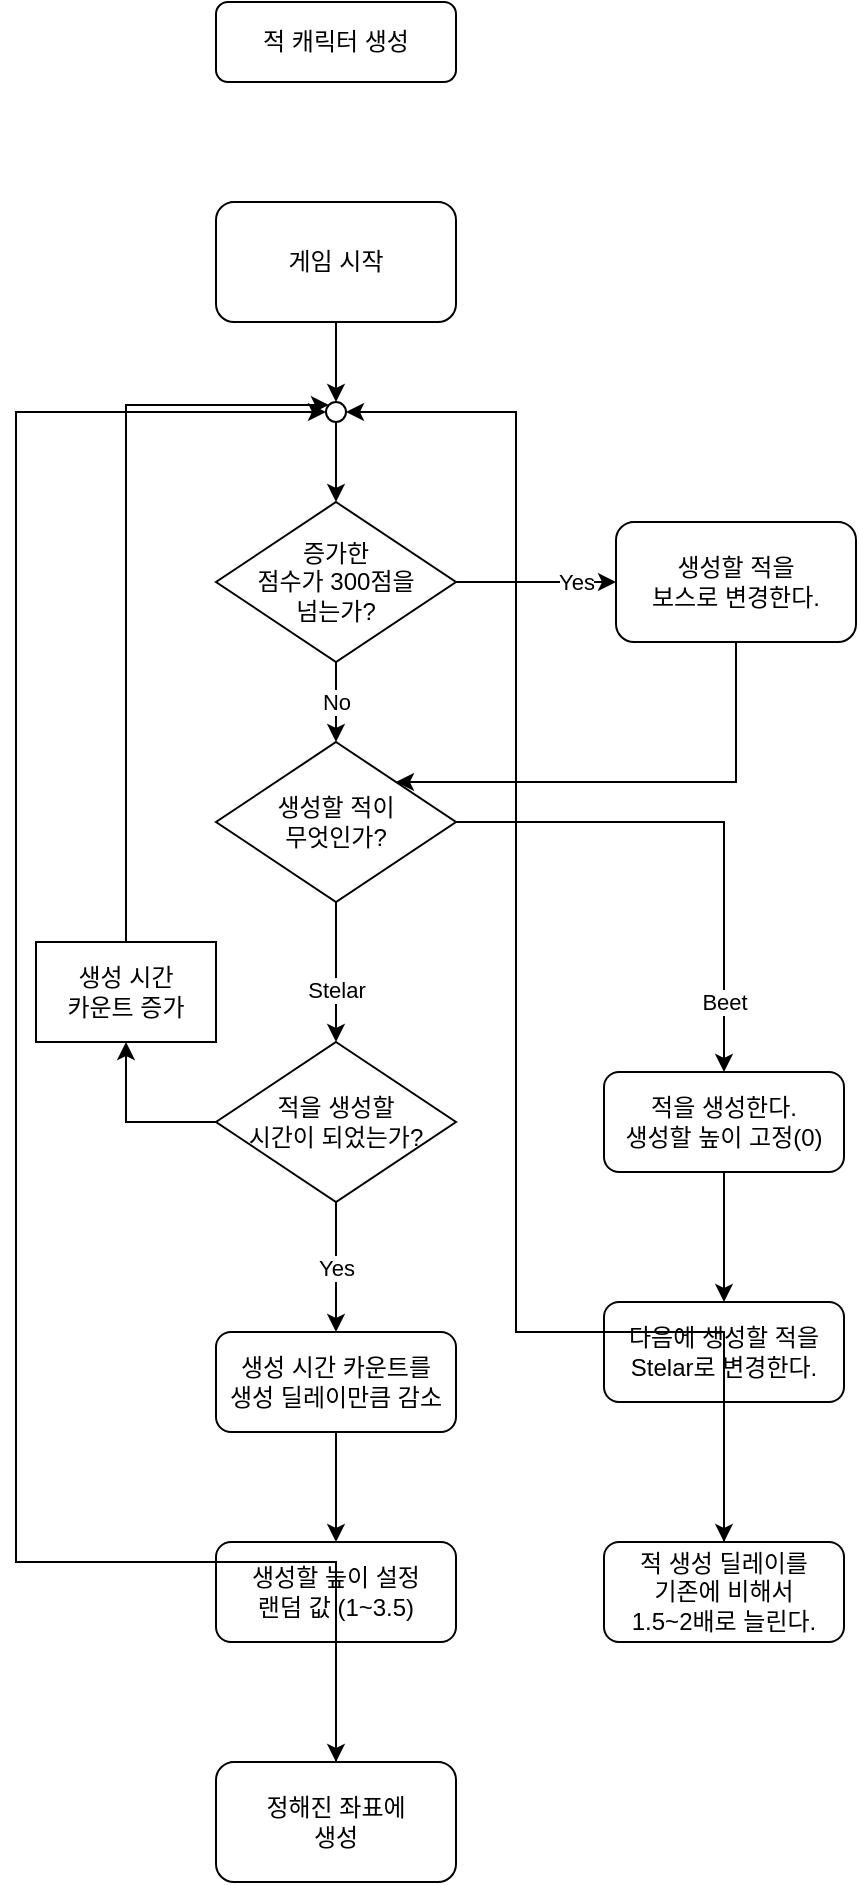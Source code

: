 <mxfile version="13.9.9" type="device"><diagram id="C5RBs43oDa-KdzZeNtuy" name="Page-1"><mxGraphModel dx="1422" dy="822" grid="1" gridSize="10" guides="1" tooltips="1" connect="1" arrows="1" fold="1" page="1" pageScale="1" pageWidth="827" pageHeight="1169" math="0" shadow="0"><root><mxCell id="WIyWlLk6GJQsqaUBKTNV-0"/><mxCell id="WIyWlLk6GJQsqaUBKTNV-1" parent="WIyWlLk6GJQsqaUBKTNV-0"/><mxCell id="WIyWlLk6GJQsqaUBKTNV-3" value="적 캐릭터 생성&lt;br&gt;" style="rounded=1;whiteSpace=wrap;html=1;fontSize=12;glass=0;strokeWidth=1;shadow=0;" parent="WIyWlLk6GJQsqaUBKTNV-1" vertex="1"><mxGeometry x="340" y="50" width="120" height="40" as="geometry"/></mxCell><mxCell id="t6NzTn_UX4A5jjFNVoeQ-4" value="" style="edgeStyle=orthogonalEdgeStyle;rounded=0;orthogonalLoop=1;jettySize=auto;html=1;entryX=0.5;entryY=0;entryDx=0;entryDy=0;" edge="1" parent="WIyWlLk6GJQsqaUBKTNV-1" source="daPo8xI4Qkw1cmsQ3q_K-0" target="t6NzTn_UX4A5jjFNVoeQ-10"><mxGeometry relative="1" as="geometry"/></mxCell><mxCell id="daPo8xI4Qkw1cmsQ3q_K-0" value="게임 시작" style="rounded=1;whiteSpace=wrap;html=1;" parent="WIyWlLk6GJQsqaUBKTNV-1" vertex="1"><mxGeometry x="340" y="150" width="120" height="60" as="geometry"/></mxCell><mxCell id="t6NzTn_UX4A5jjFNVoeQ-6" value="Yes" style="edgeStyle=orthogonalEdgeStyle;rounded=0;orthogonalLoop=1;jettySize=auto;html=1;entryX=0.5;entryY=0;entryDx=0;entryDy=0;" edge="1" parent="WIyWlLk6GJQsqaUBKTNV-1" source="daPo8xI4Qkw1cmsQ3q_K-1" target="t6NzTn_UX4A5jjFNVoeQ-14"><mxGeometry relative="1" as="geometry"><mxPoint x="400" y="740" as="targetPoint"/></mxGeometry></mxCell><mxCell id="t6NzTn_UX4A5jjFNVoeQ-8" value="" style="edgeStyle=orthogonalEdgeStyle;rounded=0;orthogonalLoop=1;jettySize=auto;html=1;entryX=0.5;entryY=1;entryDx=0;entryDy=0;" edge="1" parent="WIyWlLk6GJQsqaUBKTNV-1" source="daPo8xI4Qkw1cmsQ3q_K-1" target="t6NzTn_UX4A5jjFNVoeQ-7"><mxGeometry relative="1" as="geometry"><Array as="points"><mxPoint x="295" y="610"/></Array></mxGeometry></mxCell><mxCell id="daPo8xI4Qkw1cmsQ3q_K-1" value="적을 생성할&lt;br&gt;시간이 되었는가?" style="whiteSpace=wrap;html=1;rhombus;" parent="WIyWlLk6GJQsqaUBKTNV-1" vertex="1"><mxGeometry x="340" y="570" width="120" height="80" as="geometry"/></mxCell><mxCell id="daPo8xI4Qkw1cmsQ3q_K-9" value="Stelar" style="edgeStyle=orthogonalEdgeStyle;rounded=0;orthogonalLoop=1;jettySize=auto;html=1;entryX=0.5;entryY=0;entryDx=0;entryDy=0;" parent="WIyWlLk6GJQsqaUBKTNV-1" source="daPo8xI4Qkw1cmsQ3q_K-5" target="daPo8xI4Qkw1cmsQ3q_K-1" edge="1"><mxGeometry x="0.25" relative="1" as="geometry"><mxPoint x="410" y="560" as="targetPoint"/><mxPoint as="offset"/></mxGeometry></mxCell><mxCell id="t6NzTn_UX4A5jjFNVoeQ-3" value="Beet" style="edgeStyle=orthogonalEdgeStyle;rounded=0;orthogonalLoop=1;jettySize=auto;html=1;" edge="1" parent="WIyWlLk6GJQsqaUBKTNV-1" source="daPo8xI4Qkw1cmsQ3q_K-5" target="t6NzTn_UX4A5jjFNVoeQ-2"><mxGeometry x="0.73" relative="1" as="geometry"><mxPoint as="offset"/></mxGeometry></mxCell><mxCell id="daPo8xI4Qkw1cmsQ3q_K-5" value="생성할 적이&lt;br&gt;무엇인가?" style="whiteSpace=wrap;html=1;rhombus;" parent="WIyWlLk6GJQsqaUBKTNV-1" vertex="1"><mxGeometry x="340" y="420" width="120" height="80" as="geometry"/></mxCell><mxCell id="t6NzTn_UX4A5jjFNVoeQ-13" value="" style="edgeStyle=orthogonalEdgeStyle;rounded=0;orthogonalLoop=1;jettySize=auto;html=1;" edge="1" parent="WIyWlLk6GJQsqaUBKTNV-1" source="daPo8xI4Qkw1cmsQ3q_K-7" target="t6NzTn_UX4A5jjFNVoeQ-12"><mxGeometry relative="1" as="geometry"/></mxCell><mxCell id="daPo8xI4Qkw1cmsQ3q_K-7" value="생성할 높이 설정&lt;br&gt;랜덤 값 (1~3.5)" style="whiteSpace=wrap;html=1;rounded=1;" parent="WIyWlLk6GJQsqaUBKTNV-1" vertex="1"><mxGeometry x="340" y="820" width="120" height="50" as="geometry"/></mxCell><mxCell id="t6NzTn_UX4A5jjFNVoeQ-18" value="" style="edgeStyle=orthogonalEdgeStyle;rounded=0;orthogonalLoop=1;jettySize=auto;html=1;" edge="1" parent="WIyWlLk6GJQsqaUBKTNV-1" source="t6NzTn_UX4A5jjFNVoeQ-2" target="t6NzTn_UX4A5jjFNVoeQ-17"><mxGeometry relative="1" as="geometry"/></mxCell><mxCell id="t6NzTn_UX4A5jjFNVoeQ-2" value="적을 생성한다.&lt;br&gt;생성할 높이 고정(0)" style="whiteSpace=wrap;html=1;rounded=1;" vertex="1" parent="WIyWlLk6GJQsqaUBKTNV-1"><mxGeometry x="534" y="585" width="120" height="50" as="geometry"/></mxCell><mxCell id="t6NzTn_UX4A5jjFNVoeQ-9" style="edgeStyle=orthogonalEdgeStyle;rounded=0;orthogonalLoop=1;jettySize=auto;html=1;entryX=0;entryY=0;entryDx=0;entryDy=0;exitX=0.5;exitY=0;exitDx=0;exitDy=0;" edge="1" parent="WIyWlLk6GJQsqaUBKTNV-1" source="t6NzTn_UX4A5jjFNVoeQ-7" target="t6NzTn_UX4A5jjFNVoeQ-10"><mxGeometry relative="1" as="geometry"><mxPoint x="400" y="250" as="targetPoint"/><Array as="points"><mxPoint x="295" y="252"/></Array></mxGeometry></mxCell><mxCell id="t6NzTn_UX4A5jjFNVoeQ-7" value="생성 시간&lt;br&gt;카운트 증가" style="whiteSpace=wrap;html=1;" vertex="1" parent="WIyWlLk6GJQsqaUBKTNV-1"><mxGeometry x="250" y="520" width="90" height="50" as="geometry"/></mxCell><mxCell id="t6NzTn_UX4A5jjFNVoeQ-24" value="" style="edgeStyle=orthogonalEdgeStyle;rounded=0;orthogonalLoop=1;jettySize=auto;html=1;" edge="1" parent="WIyWlLk6GJQsqaUBKTNV-1" source="t6NzTn_UX4A5jjFNVoeQ-10" target="t6NzTn_UX4A5jjFNVoeQ-23"><mxGeometry relative="1" as="geometry"/></mxCell><mxCell id="t6NzTn_UX4A5jjFNVoeQ-10" value="" style="ellipse;whiteSpace=wrap;html=1;aspect=fixed;" vertex="1" parent="WIyWlLk6GJQsqaUBKTNV-1"><mxGeometry x="395" y="250" width="10" height="10" as="geometry"/></mxCell><mxCell id="t6NzTn_UX4A5jjFNVoeQ-16" style="edgeStyle=orthogonalEdgeStyle;rounded=0;orthogonalLoop=1;jettySize=auto;html=1;entryX=0;entryY=0.5;entryDx=0;entryDy=0;" edge="1" parent="WIyWlLk6GJQsqaUBKTNV-1" source="t6NzTn_UX4A5jjFNVoeQ-12" target="t6NzTn_UX4A5jjFNVoeQ-10"><mxGeometry relative="1" as="geometry"><Array as="points"><mxPoint x="240" y="830"/><mxPoint x="240" y="255"/></Array></mxGeometry></mxCell><mxCell id="t6NzTn_UX4A5jjFNVoeQ-12" value="정해진 좌표에&lt;br&gt;생성" style="whiteSpace=wrap;html=1;rounded=1;" vertex="1" parent="WIyWlLk6GJQsqaUBKTNV-1"><mxGeometry x="340" y="930" width="120" height="60" as="geometry"/></mxCell><mxCell id="t6NzTn_UX4A5jjFNVoeQ-15" value="" style="edgeStyle=orthogonalEdgeStyle;rounded=0;orthogonalLoop=1;jettySize=auto;html=1;" edge="1" parent="WIyWlLk6GJQsqaUBKTNV-1" source="t6NzTn_UX4A5jjFNVoeQ-14" target="daPo8xI4Qkw1cmsQ3q_K-7"><mxGeometry relative="1" as="geometry"/></mxCell><mxCell id="t6NzTn_UX4A5jjFNVoeQ-14" value="생성 시간 카운트를&lt;br&gt;생성 딜레이만큼 감소" style="whiteSpace=wrap;html=1;rounded=1;" vertex="1" parent="WIyWlLk6GJQsqaUBKTNV-1"><mxGeometry x="340" y="715" width="120" height="50" as="geometry"/></mxCell><mxCell id="t6NzTn_UX4A5jjFNVoeQ-20" value="" style="edgeStyle=orthogonalEdgeStyle;rounded=0;orthogonalLoop=1;jettySize=auto;html=1;" edge="1" parent="WIyWlLk6GJQsqaUBKTNV-1" source="t6NzTn_UX4A5jjFNVoeQ-17" target="t6NzTn_UX4A5jjFNVoeQ-19"><mxGeometry relative="1" as="geometry"/></mxCell><mxCell id="t6NzTn_UX4A5jjFNVoeQ-17" value="다음에 생성할 적을&lt;br&gt;Stelar로 변경한다." style="whiteSpace=wrap;html=1;rounded=1;" vertex="1" parent="WIyWlLk6GJQsqaUBKTNV-1"><mxGeometry x="534" y="700" width="120" height="50" as="geometry"/></mxCell><mxCell id="t6NzTn_UX4A5jjFNVoeQ-21" style="edgeStyle=orthogonalEdgeStyle;rounded=0;orthogonalLoop=1;jettySize=auto;html=1;entryX=1;entryY=0.5;entryDx=0;entryDy=0;" edge="1" parent="WIyWlLk6GJQsqaUBKTNV-1" source="t6NzTn_UX4A5jjFNVoeQ-19" target="t6NzTn_UX4A5jjFNVoeQ-10"><mxGeometry relative="1" as="geometry"><Array as="points"><mxPoint x="490" y="715"/><mxPoint x="490" y="255"/></Array></mxGeometry></mxCell><mxCell id="t6NzTn_UX4A5jjFNVoeQ-19" value="적 생성 딜레이를&lt;br&gt;기존에 비해서&lt;br&gt;1.5~2배로 늘린다." style="whiteSpace=wrap;html=1;rounded=1;" vertex="1" parent="WIyWlLk6GJQsqaUBKTNV-1"><mxGeometry x="534" y="820" width="120" height="50" as="geometry"/></mxCell><mxCell id="t6NzTn_UX4A5jjFNVoeQ-25" value="No" style="edgeStyle=orthogonalEdgeStyle;rounded=0;orthogonalLoop=1;jettySize=auto;html=1;" edge="1" parent="WIyWlLk6GJQsqaUBKTNV-1" source="t6NzTn_UX4A5jjFNVoeQ-23" target="daPo8xI4Qkw1cmsQ3q_K-5"><mxGeometry relative="1" as="geometry"/></mxCell><mxCell id="t6NzTn_UX4A5jjFNVoeQ-27" value="Yes" style="edgeStyle=orthogonalEdgeStyle;rounded=0;orthogonalLoop=1;jettySize=auto;html=1;" edge="1" parent="WIyWlLk6GJQsqaUBKTNV-1" source="t6NzTn_UX4A5jjFNVoeQ-23" target="t6NzTn_UX4A5jjFNVoeQ-26"><mxGeometry x="0.5" relative="1" as="geometry"><mxPoint as="offset"/></mxGeometry></mxCell><mxCell id="t6NzTn_UX4A5jjFNVoeQ-23" value="증가한&lt;br&gt;점수가 300점을&lt;br&gt;넘는가?" style="whiteSpace=wrap;html=1;rhombus;" vertex="1" parent="WIyWlLk6GJQsqaUBKTNV-1"><mxGeometry x="340" y="300" width="120" height="80" as="geometry"/></mxCell><mxCell id="t6NzTn_UX4A5jjFNVoeQ-28" style="edgeStyle=orthogonalEdgeStyle;rounded=0;orthogonalLoop=1;jettySize=auto;html=1;" edge="1" parent="WIyWlLk6GJQsqaUBKTNV-1" source="t6NzTn_UX4A5jjFNVoeQ-26" target="daPo8xI4Qkw1cmsQ3q_K-5"><mxGeometry relative="1" as="geometry"><Array as="points"><mxPoint x="600" y="440"/></Array></mxGeometry></mxCell><mxCell id="t6NzTn_UX4A5jjFNVoeQ-26" value="생성할 적을&lt;br&gt;보스로 변경한다." style="whiteSpace=wrap;html=1;rounded=1;" vertex="1" parent="WIyWlLk6GJQsqaUBKTNV-1"><mxGeometry x="540" y="310" width="120" height="60" as="geometry"/></mxCell></root></mxGraphModel></diagram></mxfile>